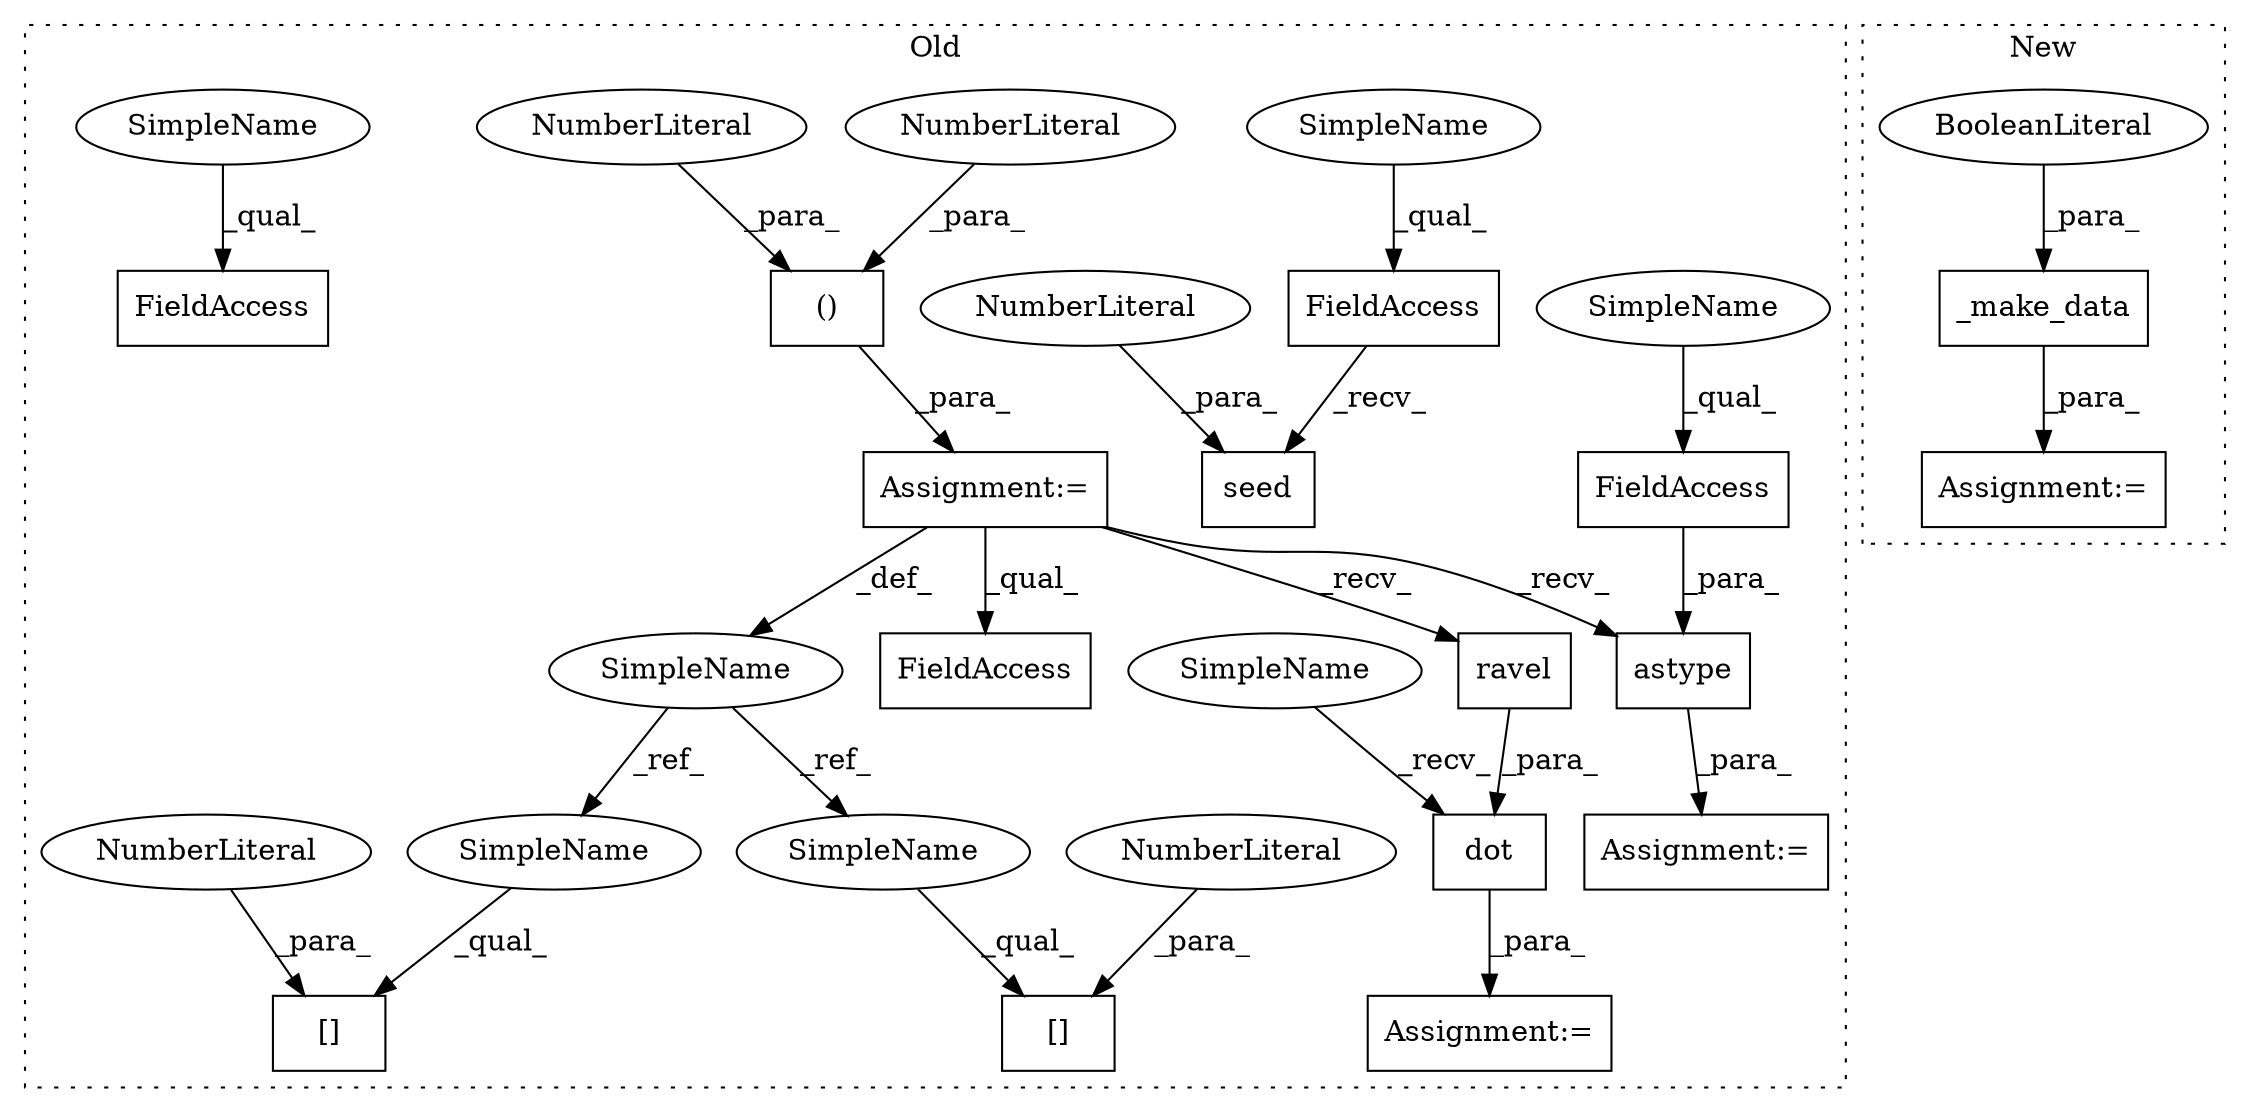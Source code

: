 digraph G {
subgraph cluster0 {
1 [label="[]" a="2" s="1704,1709" l="4,1" shape="box"];
3 [label="NumberLiteral" a="34" s="1708" l="1" shape="ellipse"];
5 [label="Assignment:=" a="7" s="1626" l="6" shape="box"];
7 [label="Assignment:=" a="7" s="1862" l="1" shape="box"];
8 [label="astype" a="32" s="1879,1896" l="7,1" shape="box"];
9 [label="FieldAccess" a="22" s="1886" l="10" shape="box"];
10 [label="()" a="106" s="1632" l="17" shape="box"];
11 [label="[]" a="2" s="1695,1700" l="4,1" shape="box"];
12 [label="NumberLiteral" a="34" s="1632" l="2" shape="ellipse"];
13 [label="NumberLiteral" a="34" s="1699" l="1" shape="ellipse"];
14 [label="NumberLiteral" a="34" s="1647" l="2" shape="ellipse"];
15 [label="dot" a="32" s="1836,1851" l="4,1" shape="box"];
16 [label="SimpleName" a="42" s="1623" l="3" shape="ellipse"];
17 [label="FieldAccess" a="22" s="1778" l="11" shape="box"];
18 [label="FieldAccess" a="22" s="1656" l="12" shape="box"];
19 [label="seed" a="32" s="1669,1675" l="5,1" shape="box"];
20 [label="NumberLiteral" a="34" s="1674" l="1" shape="ellipse"];
21 [label="FieldAccess" a="22" s="1799" l="12" shape="box"];
22 [label="ravel" a="32" s="1844" l="7" shape="box"];
23 [label="Assignment:=" a="7" s="1829" l="1" shape="box"];
24 [label="SimpleName" a="42" s="1704" l="3" shape="ellipse"];
25 [label="SimpleName" a="42" s="1695" l="3" shape="ellipse"];
26 [label="SimpleName" a="42" s="1886" l="5" shape="ellipse"];
27 [label="SimpleName" a="42" s="1830" l="5" shape="ellipse"];
28 [label="SimpleName" a="42" s="1656" l="5" shape="ellipse"];
29 [label="SimpleName" a="42" s="1799" l="5" shape="ellipse"];
label = "Old";
style="dotted";
}
subgraph cluster1 {
2 [label="_make_data" a="32" s="2852,2871" l="11,1" shape="box"];
4 [label="BooleanLiteral" a="9" s="2867" l="4" shape="ellipse"];
6 [label="Assignment:=" a="7" s="2850" l="2" shape="box"];
label = "New";
style="dotted";
}
2 -> 6 [label="_para_"];
3 -> 1 [label="_para_"];
4 -> 2 [label="_para_"];
5 -> 8 [label="_recv_"];
5 -> 22 [label="_recv_"];
5 -> 16 [label="_def_"];
5 -> 17 [label="_qual_"];
8 -> 7 [label="_para_"];
9 -> 8 [label="_para_"];
10 -> 5 [label="_para_"];
12 -> 10 [label="_para_"];
13 -> 11 [label="_para_"];
14 -> 10 [label="_para_"];
15 -> 23 [label="_para_"];
16 -> 25 [label="_ref_"];
16 -> 24 [label="_ref_"];
18 -> 19 [label="_recv_"];
20 -> 19 [label="_para_"];
22 -> 15 [label="_para_"];
24 -> 1 [label="_qual_"];
25 -> 11 [label="_qual_"];
26 -> 9 [label="_qual_"];
27 -> 15 [label="_recv_"];
28 -> 18 [label="_qual_"];
29 -> 21 [label="_qual_"];
}